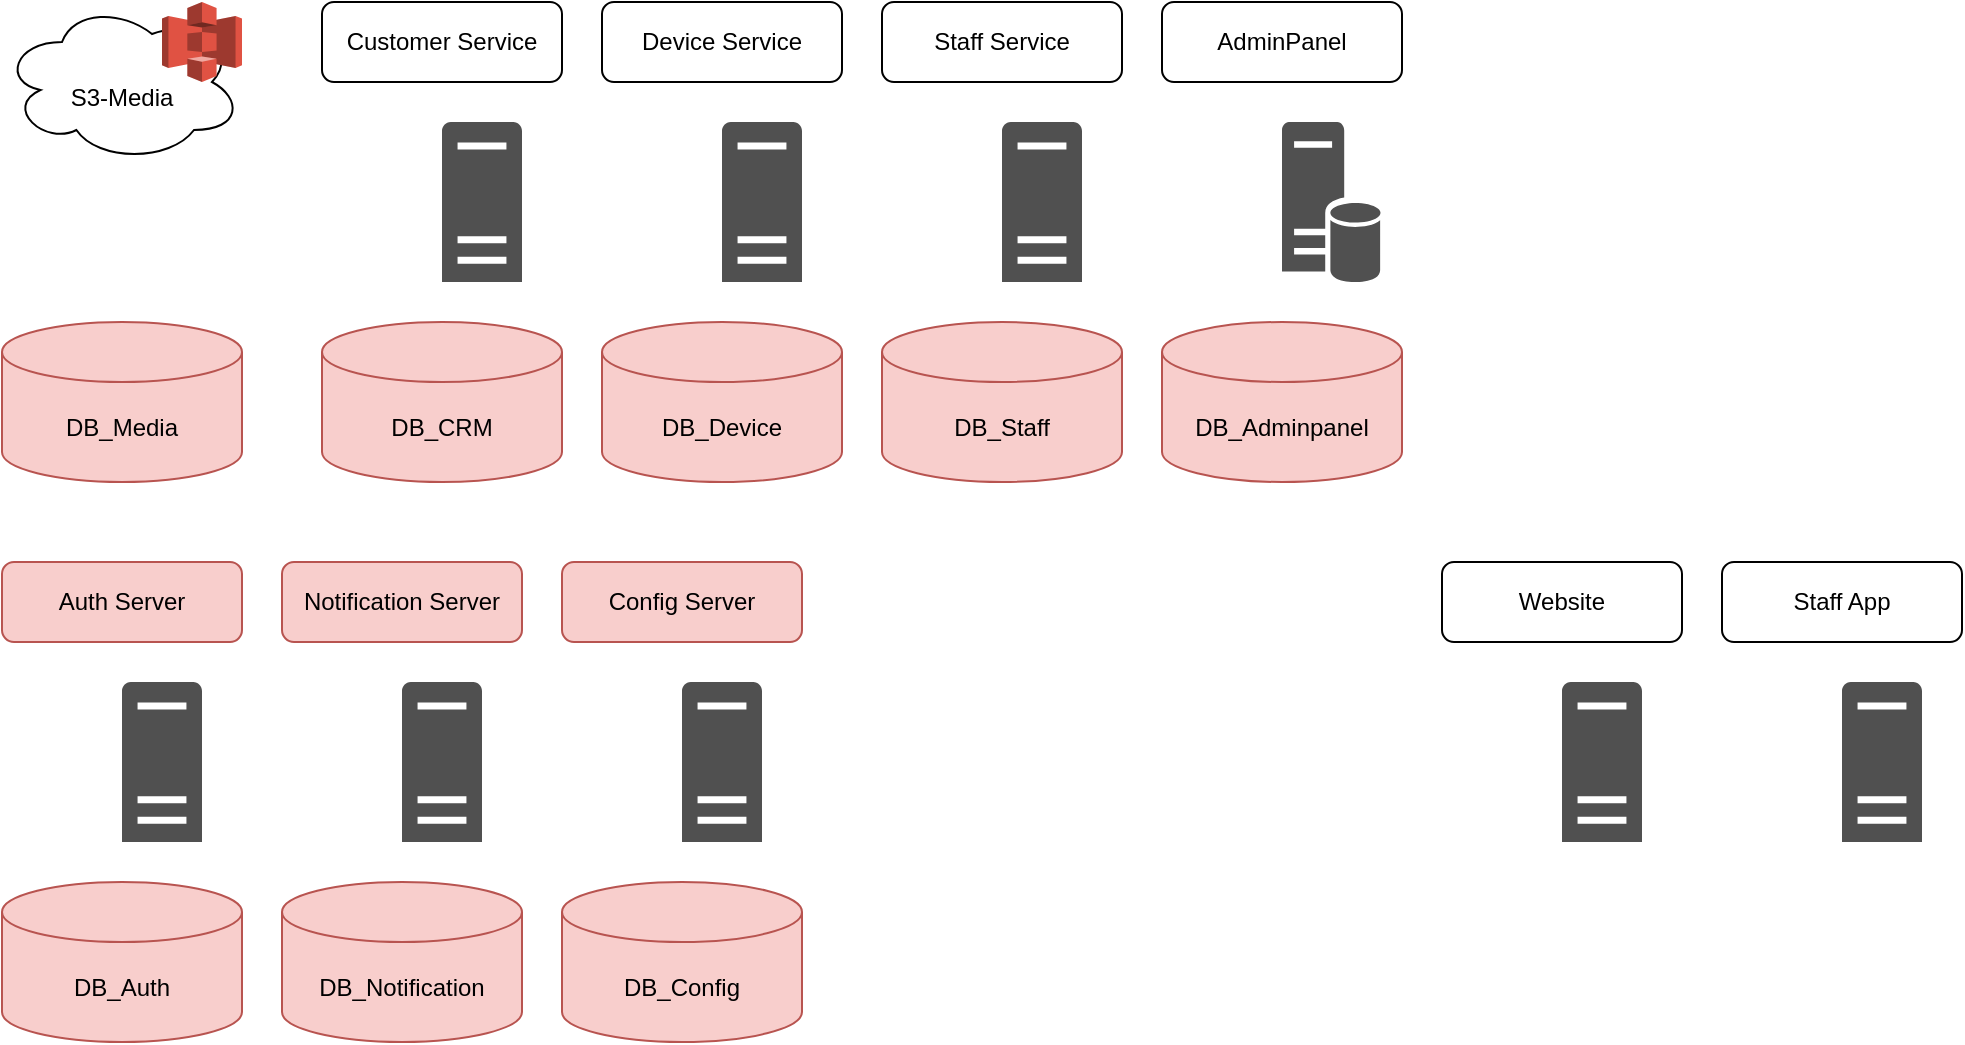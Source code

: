 <mxfile version="23.0.2" type="github">
  <diagram id="f106602c-feb2-e66a-4537-3a34d633f6aa" name="Page-1">
    <mxGraphModel dx="1332" dy="586" grid="1" gridSize="10" guides="1" tooltips="1" connect="1" arrows="1" fold="1" page="1" pageScale="1" pageWidth="1169" pageHeight="827" background="none" math="0" shadow="0">
      <root>
        <mxCell id="0" />
        <mxCell id="1" parent="0" />
        <mxCell id="v0CTncaFIIi6fotuZivB-25" value="" style="group" parent="1" vertex="1" connectable="0">
          <mxGeometry x="200" y="40" width="120" height="240" as="geometry" />
        </mxCell>
        <mxCell id="v0CTncaFIIi6fotuZivB-26" value="" style="group" parent="v0CTncaFIIi6fotuZivB-25" vertex="1" connectable="0">
          <mxGeometry width="120" height="140" as="geometry" />
        </mxCell>
        <mxCell id="v0CTncaFIIi6fotuZivB-27" value="Customer Service" style="rounded=1;whiteSpace=wrap;html=1;" parent="v0CTncaFIIi6fotuZivB-26" vertex="1">
          <mxGeometry width="120" height="40" as="geometry" />
        </mxCell>
        <UserObject label="" id="v0CTncaFIIi6fotuZivB-28">
          <mxCell style="group" parent="v0CTncaFIIi6fotuZivB-26" vertex="1" connectable="0">
            <mxGeometry x="10" y="60" width="100" height="80" as="geometry" />
          </mxCell>
        </UserObject>
        <mxCell id="v0CTncaFIIi6fotuZivB-29" value="" style="sketch=0;pointerEvents=1;shadow=0;dashed=0;html=1;strokeColor=none;fillColor=#505050;labelPosition=center;verticalLabelPosition=bottom;verticalAlign=top;outlineConnect=0;align=center;shape=mxgraph.office.servers.server_generic;" parent="v0CTncaFIIi6fotuZivB-28" vertex="1">
          <mxGeometry x="50" width="40" height="80" as="geometry" />
        </mxCell>
        <mxCell id="v0CTncaFIIi6fotuZivB-30" value="" style="shape=image;html=1;verticalAlign=top;verticalLabelPosition=bottom;labelBackgroundColor=#ffffff;imageAspect=0;aspect=fixed;image=https://cdn3.iconfinder.com/data/icons/popular-services-brands/512/laravel-128.png" parent="v0CTncaFIIi6fotuZivB-28" vertex="1">
          <mxGeometry x="11.88" y="44" width="30" height="30" as="geometry" />
        </mxCell>
        <mxCell id="v0CTncaFIIi6fotuZivB-31" value="" style="shape=image;html=1;verticalAlign=top;verticalLabelPosition=bottom;labelBackgroundColor=#ffffff;imageAspect=0;aspect=fixed;image=https://cdn4.iconfinder.com/data/icons/logos-3/568/php-logo-128.png" parent="v0CTncaFIIi6fotuZivB-28" vertex="1">
          <mxGeometry x="11.88" y="10" width="30" height="30" as="geometry" />
        </mxCell>
        <mxCell id="v0CTncaFIIi6fotuZivB-32" value="DB_CRM" style="shape=cylinder3;whiteSpace=wrap;html=1;boundedLbl=1;backgroundOutline=1;size=15;fillColor=#f8cecc;strokeColor=#b85450;" parent="v0CTncaFIIi6fotuZivB-25" vertex="1">
          <mxGeometry y="160" width="120" height="80" as="geometry" />
        </mxCell>
        <mxCell id="xkKTBkhneHixOB8WJE4L-1" value="" style="group" vertex="1" connectable="0" parent="1">
          <mxGeometry x="340" y="40" width="120" height="240" as="geometry" />
        </mxCell>
        <mxCell id="xkKTBkhneHixOB8WJE4L-2" value="" style="group" vertex="1" connectable="0" parent="xkKTBkhneHixOB8WJE4L-1">
          <mxGeometry width="120" height="140" as="geometry" />
        </mxCell>
        <mxCell id="xkKTBkhneHixOB8WJE4L-3" value="Device Service" style="rounded=1;whiteSpace=wrap;html=1;" vertex="1" parent="xkKTBkhneHixOB8WJE4L-2">
          <mxGeometry width="120" height="40" as="geometry" />
        </mxCell>
        <UserObject label="" id="xkKTBkhneHixOB8WJE4L-4">
          <mxCell style="group" vertex="1" connectable="0" parent="xkKTBkhneHixOB8WJE4L-2">
            <mxGeometry x="10" y="60" width="100" height="80" as="geometry" />
          </mxCell>
        </UserObject>
        <mxCell id="xkKTBkhneHixOB8WJE4L-5" value="" style="sketch=0;pointerEvents=1;shadow=0;dashed=0;html=1;strokeColor=none;fillColor=#505050;labelPosition=center;verticalLabelPosition=bottom;verticalAlign=top;outlineConnect=0;align=center;shape=mxgraph.office.servers.server_generic;" vertex="1" parent="xkKTBkhneHixOB8WJE4L-4">
          <mxGeometry x="50" width="40" height="80" as="geometry" />
        </mxCell>
        <mxCell id="xkKTBkhneHixOB8WJE4L-6" value="" style="shape=image;html=1;verticalAlign=top;verticalLabelPosition=bottom;labelBackgroundColor=#ffffff;imageAspect=0;aspect=fixed;image=https://cdn3.iconfinder.com/data/icons/popular-services-brands/512/laravel-128.png" vertex="1" parent="xkKTBkhneHixOB8WJE4L-4">
          <mxGeometry x="11.88" y="44" width="30" height="30" as="geometry" />
        </mxCell>
        <mxCell id="xkKTBkhneHixOB8WJE4L-7" value="" style="shape=image;html=1;verticalAlign=top;verticalLabelPosition=bottom;labelBackgroundColor=#ffffff;imageAspect=0;aspect=fixed;image=https://cdn4.iconfinder.com/data/icons/logos-3/568/php-logo-128.png" vertex="1" parent="xkKTBkhneHixOB8WJE4L-4">
          <mxGeometry x="11.88" y="10" width="30" height="30" as="geometry" />
        </mxCell>
        <mxCell id="xkKTBkhneHixOB8WJE4L-8" value="DB_Device" style="shape=cylinder3;whiteSpace=wrap;html=1;boundedLbl=1;backgroundOutline=1;size=15;fillColor=#f8cecc;strokeColor=#b85450;" vertex="1" parent="xkKTBkhneHixOB8WJE4L-1">
          <mxGeometry y="160" width="120" height="80" as="geometry" />
        </mxCell>
        <mxCell id="xkKTBkhneHixOB8WJE4L-9" value="" style="group" vertex="1" connectable="0" parent="1">
          <mxGeometry x="480" y="40" width="120" height="240" as="geometry" />
        </mxCell>
        <mxCell id="xkKTBkhneHixOB8WJE4L-10" value="" style="group" vertex="1" connectable="0" parent="xkKTBkhneHixOB8WJE4L-9">
          <mxGeometry width="120" height="140" as="geometry" />
        </mxCell>
        <mxCell id="xkKTBkhneHixOB8WJE4L-11" value="Staff Service" style="rounded=1;whiteSpace=wrap;html=1;" vertex="1" parent="xkKTBkhneHixOB8WJE4L-10">
          <mxGeometry width="120" height="40" as="geometry" />
        </mxCell>
        <UserObject label="" id="xkKTBkhneHixOB8WJE4L-12">
          <mxCell style="group" vertex="1" connectable="0" parent="xkKTBkhneHixOB8WJE4L-10">
            <mxGeometry x="10" y="60" width="100" height="80" as="geometry" />
          </mxCell>
        </UserObject>
        <mxCell id="xkKTBkhneHixOB8WJE4L-13" value="" style="sketch=0;pointerEvents=1;shadow=0;dashed=0;html=1;strokeColor=none;fillColor=#505050;labelPosition=center;verticalLabelPosition=bottom;verticalAlign=top;outlineConnect=0;align=center;shape=mxgraph.office.servers.server_generic;" vertex="1" parent="xkKTBkhneHixOB8WJE4L-12">
          <mxGeometry x="50" width="40" height="80" as="geometry" />
        </mxCell>
        <mxCell id="xkKTBkhneHixOB8WJE4L-14" value="" style="shape=image;html=1;verticalAlign=top;verticalLabelPosition=bottom;labelBackgroundColor=#ffffff;imageAspect=0;aspect=fixed;image=https://cdn3.iconfinder.com/data/icons/popular-services-brands/512/laravel-128.png" vertex="1" parent="xkKTBkhneHixOB8WJE4L-12">
          <mxGeometry x="11.88" y="44" width="30" height="30" as="geometry" />
        </mxCell>
        <mxCell id="xkKTBkhneHixOB8WJE4L-15" value="" style="shape=image;html=1;verticalAlign=top;verticalLabelPosition=bottom;labelBackgroundColor=#ffffff;imageAspect=0;aspect=fixed;image=https://cdn4.iconfinder.com/data/icons/logos-3/568/php-logo-128.png" vertex="1" parent="xkKTBkhneHixOB8WJE4L-12">
          <mxGeometry x="11.88" y="10" width="30" height="30" as="geometry" />
        </mxCell>
        <mxCell id="xkKTBkhneHixOB8WJE4L-16" value="DB_Staff" style="shape=cylinder3;whiteSpace=wrap;html=1;boundedLbl=1;backgroundOutline=1;size=15;fillColor=#f8cecc;strokeColor=#b85450;" vertex="1" parent="xkKTBkhneHixOB8WJE4L-9">
          <mxGeometry y="160" width="120" height="80" as="geometry" />
        </mxCell>
        <mxCell id="xkKTBkhneHixOB8WJE4L-17" value="" style="group" vertex="1" connectable="0" parent="1">
          <mxGeometry x="900" y="320" width="120" height="140" as="geometry" />
        </mxCell>
        <mxCell id="xkKTBkhneHixOB8WJE4L-18" value="Staff App" style="rounded=1;whiteSpace=wrap;html=1;" vertex="1" parent="xkKTBkhneHixOB8WJE4L-17">
          <mxGeometry width="120" height="40" as="geometry" />
        </mxCell>
        <UserObject label="" id="xkKTBkhneHixOB8WJE4L-19">
          <mxCell style="group" vertex="1" connectable="0" parent="xkKTBkhneHixOB8WJE4L-17">
            <mxGeometry x="10" y="60" width="100" height="80" as="geometry" />
          </mxCell>
        </UserObject>
        <mxCell id="xkKTBkhneHixOB8WJE4L-20" value="" style="sketch=0;pointerEvents=1;shadow=0;dashed=0;html=1;strokeColor=none;fillColor=#505050;labelPosition=center;verticalLabelPosition=bottom;verticalAlign=top;outlineConnect=0;align=center;shape=mxgraph.office.servers.server_generic;" vertex="1" parent="xkKTBkhneHixOB8WJE4L-19">
          <mxGeometry x="50" width="40" height="80" as="geometry" />
        </mxCell>
        <mxCell id="xkKTBkhneHixOB8WJE4L-21" value="" style="shape=image;html=1;verticalAlign=top;verticalLabelPosition=bottom;labelBackgroundColor=#ffffff;imageAspect=0;aspect=fixed;image=https://cdn4.iconfinder.com/data/icons/logos-3/600/React.js_logo-128.png" vertex="1" parent="xkKTBkhneHixOB8WJE4L-19">
          <mxGeometry y="21.51" width="36.99" height="36.99" as="geometry" />
        </mxCell>
        <mxCell id="xkKTBkhneHixOB8WJE4L-22" value="" style="group" vertex="1" connectable="0" parent="1">
          <mxGeometry x="760" y="320" width="120" height="140" as="geometry" />
        </mxCell>
        <mxCell id="xkKTBkhneHixOB8WJE4L-23" value="Website" style="rounded=1;whiteSpace=wrap;html=1;" vertex="1" parent="xkKTBkhneHixOB8WJE4L-22">
          <mxGeometry width="120" height="40" as="geometry" />
        </mxCell>
        <UserObject label="" id="xkKTBkhneHixOB8WJE4L-24">
          <mxCell style="group" vertex="1" connectable="0" parent="xkKTBkhneHixOB8WJE4L-22">
            <mxGeometry x="10" y="60" width="100" height="80" as="geometry" />
          </mxCell>
        </UserObject>
        <mxCell id="xkKTBkhneHixOB8WJE4L-25" value="" style="sketch=0;pointerEvents=1;shadow=0;dashed=0;html=1;strokeColor=none;fillColor=#505050;labelPosition=center;verticalLabelPosition=bottom;verticalAlign=top;outlineConnect=0;align=center;shape=mxgraph.office.servers.server_generic;" vertex="1" parent="xkKTBkhneHixOB8WJE4L-24">
          <mxGeometry x="50" width="40" height="80" as="geometry" />
        </mxCell>
        <mxCell id="xkKTBkhneHixOB8WJE4L-26" value="" style="shape=image;html=1;verticalAlign=top;verticalLabelPosition=bottom;labelBackgroundColor=#ffffff;imageAspect=0;aspect=fixed;image=https://cdn4.iconfinder.com/data/icons/logos-3/600/React.js_logo-128.png" vertex="1" parent="xkKTBkhneHixOB8WJE4L-24">
          <mxGeometry y="21.51" width="36.99" height="36.99" as="geometry" />
        </mxCell>
        <mxCell id="xkKTBkhneHixOB8WJE4L-41" value="" style="group" vertex="1" connectable="0" parent="1">
          <mxGeometry x="180" y="320" width="120" height="240" as="geometry" />
        </mxCell>
        <mxCell id="xkKTBkhneHixOB8WJE4L-42" value="" style="group" vertex="1" connectable="0" parent="xkKTBkhneHixOB8WJE4L-41">
          <mxGeometry width="120" height="140" as="geometry" />
        </mxCell>
        <mxCell id="xkKTBkhneHixOB8WJE4L-43" value="Notification Server" style="rounded=1;whiteSpace=wrap;html=1;fillColor=#f8cecc;strokeColor=#b85450;" vertex="1" parent="xkKTBkhneHixOB8WJE4L-42">
          <mxGeometry width="120" height="40" as="geometry" />
        </mxCell>
        <UserObject label="" id="xkKTBkhneHixOB8WJE4L-44">
          <mxCell style="group" vertex="1" connectable="0" parent="xkKTBkhneHixOB8WJE4L-42">
            <mxGeometry x="10" y="60" width="100" height="80" as="geometry" />
          </mxCell>
        </UserObject>
        <mxCell id="xkKTBkhneHixOB8WJE4L-45" value="" style="sketch=0;pointerEvents=1;shadow=0;dashed=0;html=1;strokeColor=none;fillColor=#505050;labelPosition=center;verticalLabelPosition=bottom;verticalAlign=top;outlineConnect=0;align=center;shape=mxgraph.office.servers.server_generic;" vertex="1" parent="xkKTBkhneHixOB8WJE4L-44">
          <mxGeometry x="50" width="40" height="80" as="geometry" />
        </mxCell>
        <mxCell id="xkKTBkhneHixOB8WJE4L-46" value="" style="shape=image;html=1;verticalAlign=top;verticalLabelPosition=bottom;labelBackgroundColor=#ffffff;imageAspect=0;aspect=fixed;image=https://cdn3.iconfinder.com/data/icons/popular-services-brands/512/laravel-128.png" vertex="1" parent="xkKTBkhneHixOB8WJE4L-44">
          <mxGeometry x="11.88" y="44" width="30" height="30" as="geometry" />
        </mxCell>
        <mxCell id="xkKTBkhneHixOB8WJE4L-47" value="" style="shape=image;html=1;verticalAlign=top;verticalLabelPosition=bottom;labelBackgroundColor=#ffffff;imageAspect=0;aspect=fixed;image=https://cdn4.iconfinder.com/data/icons/logos-3/568/php-logo-128.png" vertex="1" parent="xkKTBkhneHixOB8WJE4L-44">
          <mxGeometry x="11.88" y="10" width="30" height="30" as="geometry" />
        </mxCell>
        <mxCell id="xkKTBkhneHixOB8WJE4L-48" value="DB_Notification" style="shape=cylinder3;whiteSpace=wrap;html=1;boundedLbl=1;backgroundOutline=1;size=15;fillColor=#f8cecc;strokeColor=#b85450;" vertex="1" parent="xkKTBkhneHixOB8WJE4L-41">
          <mxGeometry y="160" width="120" height="80" as="geometry" />
        </mxCell>
        <mxCell id="xkKTBkhneHixOB8WJE4L-49" value="" style="group" vertex="1" connectable="0" parent="1">
          <mxGeometry x="40" y="320" width="120" height="240" as="geometry" />
        </mxCell>
        <mxCell id="xkKTBkhneHixOB8WJE4L-50" value="" style="group" vertex="1" connectable="0" parent="xkKTBkhneHixOB8WJE4L-49">
          <mxGeometry width="120" height="140" as="geometry" />
        </mxCell>
        <UserObject label="" id="xkKTBkhneHixOB8WJE4L-52">
          <mxCell style="group" vertex="1" connectable="0" parent="xkKTBkhneHixOB8WJE4L-50">
            <mxGeometry x="10" y="60" width="100" height="80" as="geometry" />
          </mxCell>
        </UserObject>
        <mxCell id="xkKTBkhneHixOB8WJE4L-53" value="" style="sketch=0;pointerEvents=1;shadow=0;dashed=0;html=1;strokeColor=none;fillColor=#505050;labelPosition=center;verticalLabelPosition=bottom;verticalAlign=top;outlineConnect=0;align=center;shape=mxgraph.office.servers.server_generic;" vertex="1" parent="xkKTBkhneHixOB8WJE4L-52">
          <mxGeometry x="50" width="40" height="80" as="geometry" />
        </mxCell>
        <mxCell id="xkKTBkhneHixOB8WJE4L-54" value="" style="shape=image;html=1;verticalAlign=top;verticalLabelPosition=bottom;labelBackgroundColor=#ffffff;imageAspect=0;aspect=fixed;image=https://cdn3.iconfinder.com/data/icons/popular-services-brands/512/laravel-128.png" vertex="1" parent="xkKTBkhneHixOB8WJE4L-52">
          <mxGeometry x="11.88" y="44" width="30" height="30" as="geometry" />
        </mxCell>
        <mxCell id="xkKTBkhneHixOB8WJE4L-55" value="" style="shape=image;html=1;verticalAlign=top;verticalLabelPosition=bottom;labelBackgroundColor=#ffffff;imageAspect=0;aspect=fixed;image=https://cdn4.iconfinder.com/data/icons/logos-3/568/php-logo-128.png" vertex="1" parent="xkKTBkhneHixOB8WJE4L-52">
          <mxGeometry x="11.88" y="10" width="30" height="30" as="geometry" />
        </mxCell>
        <mxCell id="xkKTBkhneHixOB8WJE4L-59" value="Auth Server" style="rounded=1;whiteSpace=wrap;html=1;fillColor=#f8cecc;strokeColor=#b85450;" vertex="1" parent="xkKTBkhneHixOB8WJE4L-50">
          <mxGeometry width="120" height="40" as="geometry" />
        </mxCell>
        <mxCell id="xkKTBkhneHixOB8WJE4L-56" value="DB_Auth" style="shape=cylinder3;whiteSpace=wrap;html=1;boundedLbl=1;backgroundOutline=1;size=15;fillColor=#f8cecc;strokeColor=#b85450;" vertex="1" parent="xkKTBkhneHixOB8WJE4L-49">
          <mxGeometry y="160" width="120" height="80" as="geometry" />
        </mxCell>
        <mxCell id="xkKTBkhneHixOB8WJE4L-61" value="" style="group;labelBackgroundColor=none;labelBorderColor=none;shadow=0;" vertex="1" connectable="0" parent="1">
          <mxGeometry x="620" y="40" width="120" height="240" as="geometry" />
        </mxCell>
        <mxCell id="xkKTBkhneHixOB8WJE4L-62" value="" style="rounded=0;whiteSpace=wrap;html=1;fillColor=none;strokeColor=none;shadow=0;sketch=0;glass=0;" vertex="1" parent="xkKTBkhneHixOB8WJE4L-61">
          <mxGeometry width="120" height="240" as="geometry" />
        </mxCell>
        <mxCell id="xkKTBkhneHixOB8WJE4L-63" value="AdminPanel" style="rounded=1;whiteSpace=wrap;html=1;" vertex="1" parent="xkKTBkhneHixOB8WJE4L-61">
          <mxGeometry width="120" height="40" as="geometry" />
        </mxCell>
        <UserObject label="" id="xkKTBkhneHixOB8WJE4L-64">
          <mxCell style="group" vertex="1" connectable="0" parent="xkKTBkhneHixOB8WJE4L-61">
            <mxGeometry x="10" y="60" width="100" height="80" as="geometry" />
          </mxCell>
        </UserObject>
        <mxCell id="xkKTBkhneHixOB8WJE4L-65" value="" style="sketch=0;pointerEvents=1;shadow=0;dashed=0;html=1;strokeColor=none;fillColor=#505050;labelPosition=center;verticalLabelPosition=bottom;verticalAlign=top;outlineConnect=0;align=center;shape=mxgraph.office.servers.database_server;rounded=0;fontSize=13;" vertex="1" parent="xkKTBkhneHixOB8WJE4L-64">
          <mxGeometry x="50" width="50" height="80" as="geometry" />
        </mxCell>
        <mxCell id="xkKTBkhneHixOB8WJE4L-66" value="" style="shape=image;html=1;verticalAlign=top;verticalLabelPosition=bottom;labelBackgroundColor=#ffffff;imageAspect=0;aspect=fixed;image=https://cdn4.iconfinder.com/data/icons/logos-3/568/php-logo-128.png" vertex="1" parent="xkKTBkhneHixOB8WJE4L-64">
          <mxGeometry x="10" y="10" width="30" height="30" as="geometry" />
        </mxCell>
        <mxCell id="xkKTBkhneHixOB8WJE4L-67" value="" style="shape=image;html=1;verticalAlign=top;verticalLabelPosition=bottom;labelBackgroundColor=#ffffff;imageAspect=0;aspect=fixed;image=https://cdn3.iconfinder.com/data/icons/popular-services-brands/512/laravel-128.png" vertex="1" parent="xkKTBkhneHixOB8WJE4L-64">
          <mxGeometry x="10" y="40" width="30" height="30" as="geometry" />
        </mxCell>
        <mxCell id="xkKTBkhneHixOB8WJE4L-68" value="DB_Adminpanel" style="shape=cylinder3;whiteSpace=wrap;html=1;boundedLbl=1;backgroundOutline=1;size=15;fillColor=#f8cecc;strokeColor=#b85450;" vertex="1" parent="xkKTBkhneHixOB8WJE4L-61">
          <mxGeometry y="160" width="120" height="80" as="geometry" />
        </mxCell>
        <mxCell id="xkKTBkhneHixOB8WJE4L-69" value="DB_Media" style="shape=cylinder3;whiteSpace=wrap;html=1;boundedLbl=1;backgroundOutline=1;size=15;fillColor=#f8cecc;strokeColor=#b85450;" vertex="1" parent="1">
          <mxGeometry x="40" y="200" width="120" height="80" as="geometry" />
        </mxCell>
        <mxCell id="xkKTBkhneHixOB8WJE4L-70" value="" style="group" vertex="1" connectable="0" parent="1">
          <mxGeometry x="40" y="40" width="120" height="80" as="geometry" />
        </mxCell>
        <mxCell id="xkKTBkhneHixOB8WJE4L-71" value="&lt;br&gt;S3-Media" style="ellipse;shape=cloud;whiteSpace=wrap;html=1;" vertex="1" parent="xkKTBkhneHixOB8WJE4L-70">
          <mxGeometry width="120" height="80" as="geometry" />
        </mxCell>
        <mxCell id="xkKTBkhneHixOB8WJE4L-72" value="" style="outlineConnect=0;dashed=0;verticalLabelPosition=bottom;verticalAlign=top;align=center;html=1;shape=mxgraph.aws3.s3;fillColor=#E05243;gradientColor=none;" vertex="1" parent="xkKTBkhneHixOB8WJE4L-70">
          <mxGeometry x="80" width="40" height="40" as="geometry" />
        </mxCell>
        <mxCell id="xkKTBkhneHixOB8WJE4L-76" value="" style="group" vertex="1" connectable="0" parent="1">
          <mxGeometry x="320" y="320" width="120" height="240" as="geometry" />
        </mxCell>
        <mxCell id="xkKTBkhneHixOB8WJE4L-35" value="" style="group" vertex="1" connectable="0" parent="xkKTBkhneHixOB8WJE4L-76">
          <mxGeometry width="120" height="140" as="geometry" />
        </mxCell>
        <mxCell id="xkKTBkhneHixOB8WJE4L-36" value="Config Server" style="rounded=1;whiteSpace=wrap;html=1;fillColor=#f8cecc;strokeColor=#b85450;" vertex="1" parent="xkKTBkhneHixOB8WJE4L-35">
          <mxGeometry width="120" height="40" as="geometry" />
        </mxCell>
        <UserObject label="" id="xkKTBkhneHixOB8WJE4L-37">
          <mxCell style="group" vertex="1" connectable="0" parent="xkKTBkhneHixOB8WJE4L-35">
            <mxGeometry x="10" y="60" width="100" height="80" as="geometry" />
          </mxCell>
        </UserObject>
        <mxCell id="xkKTBkhneHixOB8WJE4L-38" value="" style="sketch=0;pointerEvents=1;shadow=0;dashed=0;html=1;strokeColor=none;fillColor=#505050;labelPosition=center;verticalLabelPosition=bottom;verticalAlign=top;outlineConnect=0;align=center;shape=mxgraph.office.servers.server_generic;" vertex="1" parent="xkKTBkhneHixOB8WJE4L-37">
          <mxGeometry x="50" width="40" height="80" as="geometry" />
        </mxCell>
        <mxCell id="xkKTBkhneHixOB8WJE4L-40" value="" style="shape=image;html=1;verticalAlign=top;verticalLabelPosition=bottom;labelBackgroundColor=#ffffff;imageAspect=0;aspect=fixed;image=https://cdn4.iconfinder.com/data/icons/logos-3/568/php-logo-128.png" vertex="1" parent="xkKTBkhneHixOB8WJE4L-37">
          <mxGeometry x="11.88" y="10" width="30" height="30" as="geometry" />
        </mxCell>
        <mxCell id="xkKTBkhneHixOB8WJE4L-60" value="" style="shape=image;html=1;verticalAlign=top;verticalLabelPosition=bottom;labelBackgroundColor=#ffffff;imageAspect=0;aspect=fixed;image=https://cdn3.iconfinder.com/data/icons/popular-services-brands/512/laravel-128.png" vertex="1" parent="xkKTBkhneHixOB8WJE4L-37">
          <mxGeometry x="11.88" y="40" width="30" height="30" as="geometry" />
        </mxCell>
        <mxCell id="xkKTBkhneHixOB8WJE4L-74" value="DB_Config" style="shape=cylinder3;whiteSpace=wrap;html=1;boundedLbl=1;backgroundOutline=1;size=15;fillColor=#f8cecc;strokeColor=#b85450;" vertex="1" parent="xkKTBkhneHixOB8WJE4L-76">
          <mxGeometry y="160" width="120" height="80" as="geometry" />
        </mxCell>
      </root>
    </mxGraphModel>
  </diagram>
</mxfile>
